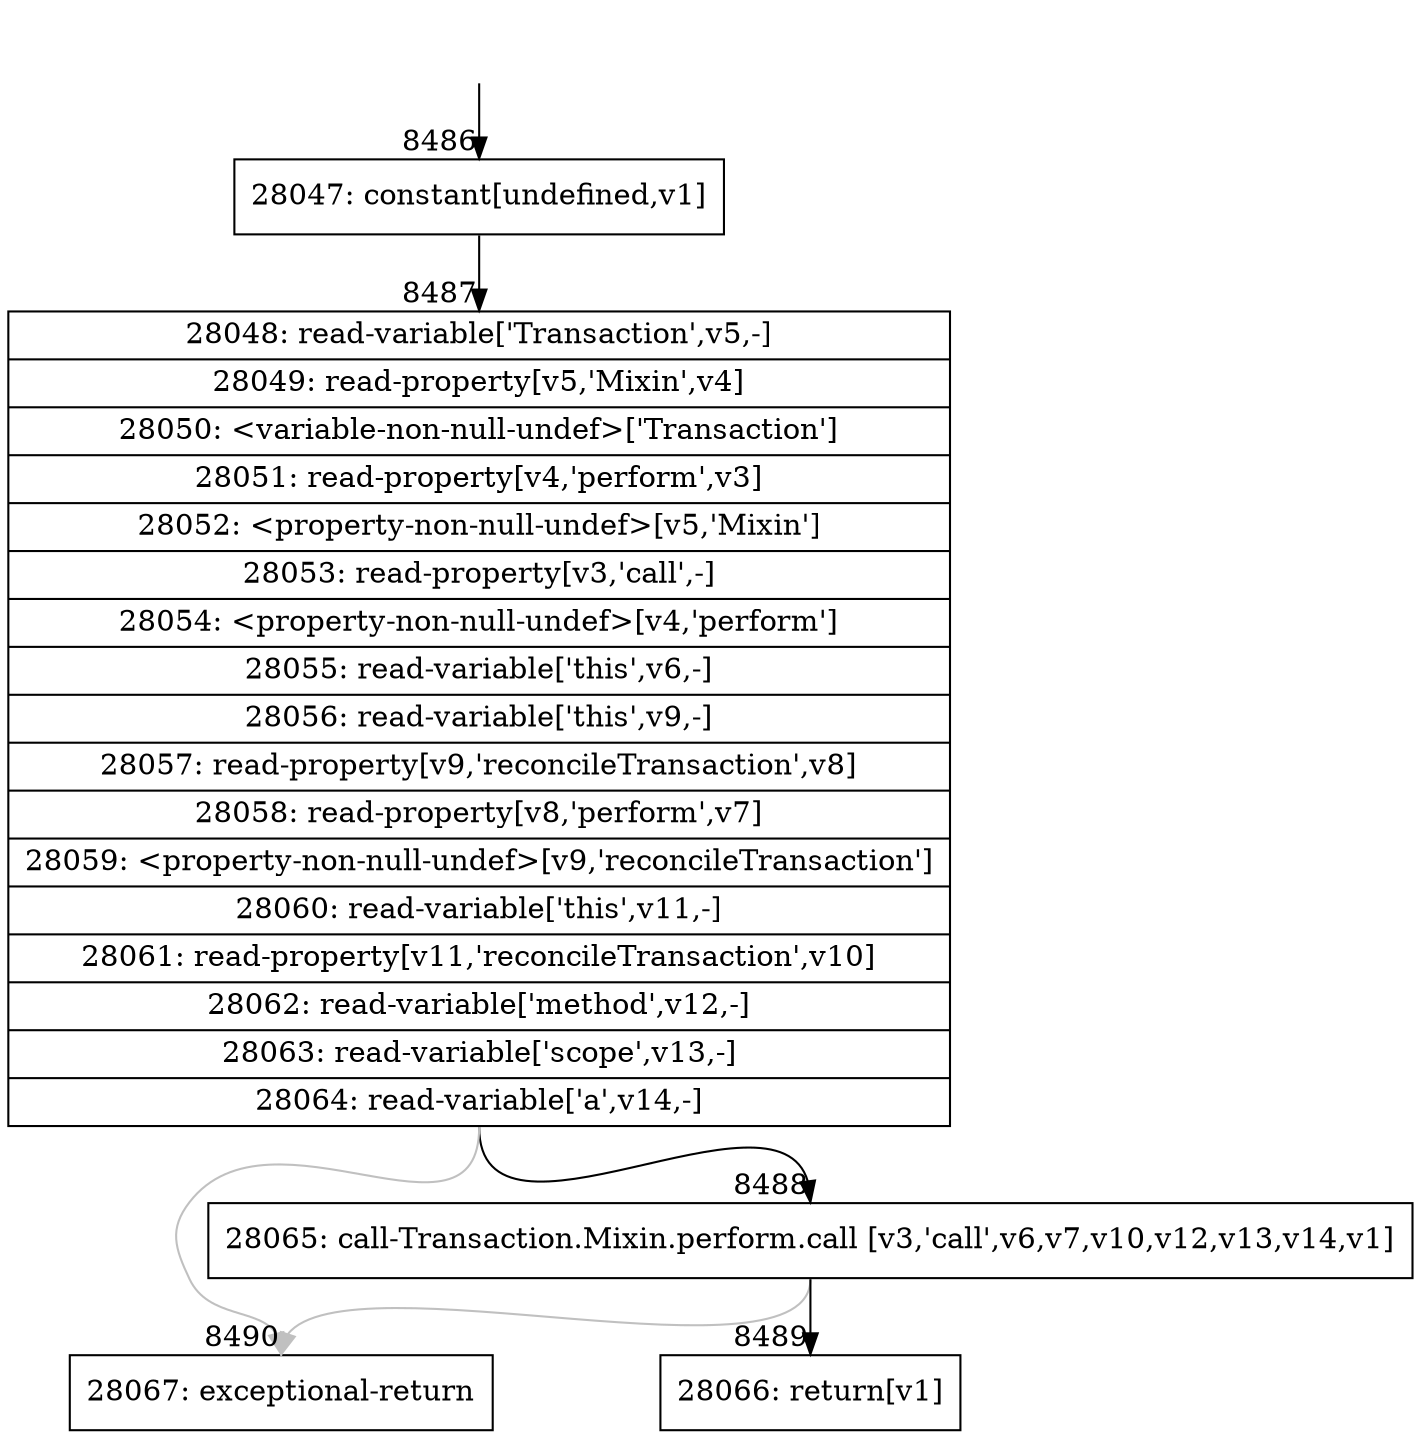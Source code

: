 digraph {
rankdir="TD"
BB_entry627[shape=none,label=""];
BB_entry627 -> BB8486 [tailport=s, headport=n, headlabel="    8486"]
BB8486 [shape=record label="{28047: constant[undefined,v1]}" ] 
BB8486 -> BB8487 [tailport=s, headport=n, headlabel="      8487"]
BB8487 [shape=record label="{28048: read-variable['Transaction',v5,-]|28049: read-property[v5,'Mixin',v4]|28050: \<variable-non-null-undef\>['Transaction']|28051: read-property[v4,'perform',v3]|28052: \<property-non-null-undef\>[v5,'Mixin']|28053: read-property[v3,'call',-]|28054: \<property-non-null-undef\>[v4,'perform']|28055: read-variable['this',v6,-]|28056: read-variable['this',v9,-]|28057: read-property[v9,'reconcileTransaction',v8]|28058: read-property[v8,'perform',v7]|28059: \<property-non-null-undef\>[v9,'reconcileTransaction']|28060: read-variable['this',v11,-]|28061: read-property[v11,'reconcileTransaction',v10]|28062: read-variable['method',v12,-]|28063: read-variable['scope',v13,-]|28064: read-variable['a',v14,-]}" ] 
BB8487 -> BB8488 [tailport=s, headport=n, headlabel="      8488"]
BB8487 -> BB8490 [tailport=s, headport=n, color=gray, headlabel="      8490"]
BB8488 [shape=record label="{28065: call-Transaction.Mixin.perform.call [v3,'call',v6,v7,v10,v12,v13,v14,v1]}" ] 
BB8488 -> BB8489 [tailport=s, headport=n, headlabel="      8489"]
BB8488 -> BB8490 [tailport=s, headport=n, color=gray]
BB8489 [shape=record label="{28066: return[v1]}" ] 
BB8490 [shape=record label="{28067: exceptional-return}" ] 
//#$~ 14869
}
